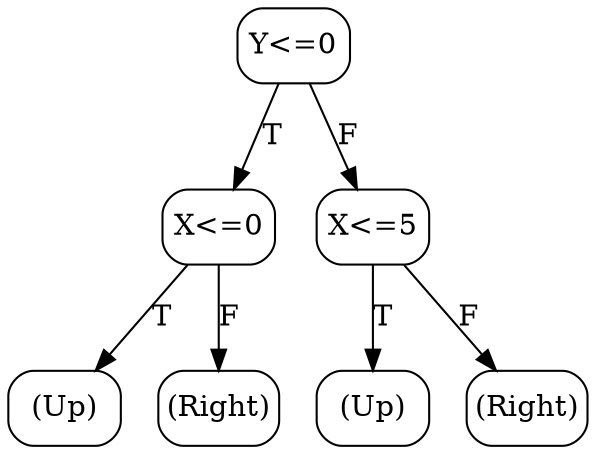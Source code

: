 // decision tree
digraph {
	2 [label="(Up)" margin="0.05,0.05" shape=box style=rounded]
	3 [label="(Right)" margin="0.05,0.05" shape=box style=rounded]
	1 [label="X<=0" margin="0.05,0.05" shape=box style=rounded]
	1 -> 2 [label=T]
	1 -> 3 [label=F]
	5 [label="(Up)" margin="0.05,0.05" shape=box style=rounded]
	6 [label="(Right)" margin="0.05,0.05" shape=box style=rounded]
	4 [label="X<=5" margin="0.05,0.05" shape=box style=rounded]
	4 -> 5 [label=T]
	4 -> 6 [label=F]
	0 [label="Y<=0" margin="0.05,0.05" shape=box style=rounded]
	0 -> 1 [label=T]
	0 -> 4 [label=F]
}
